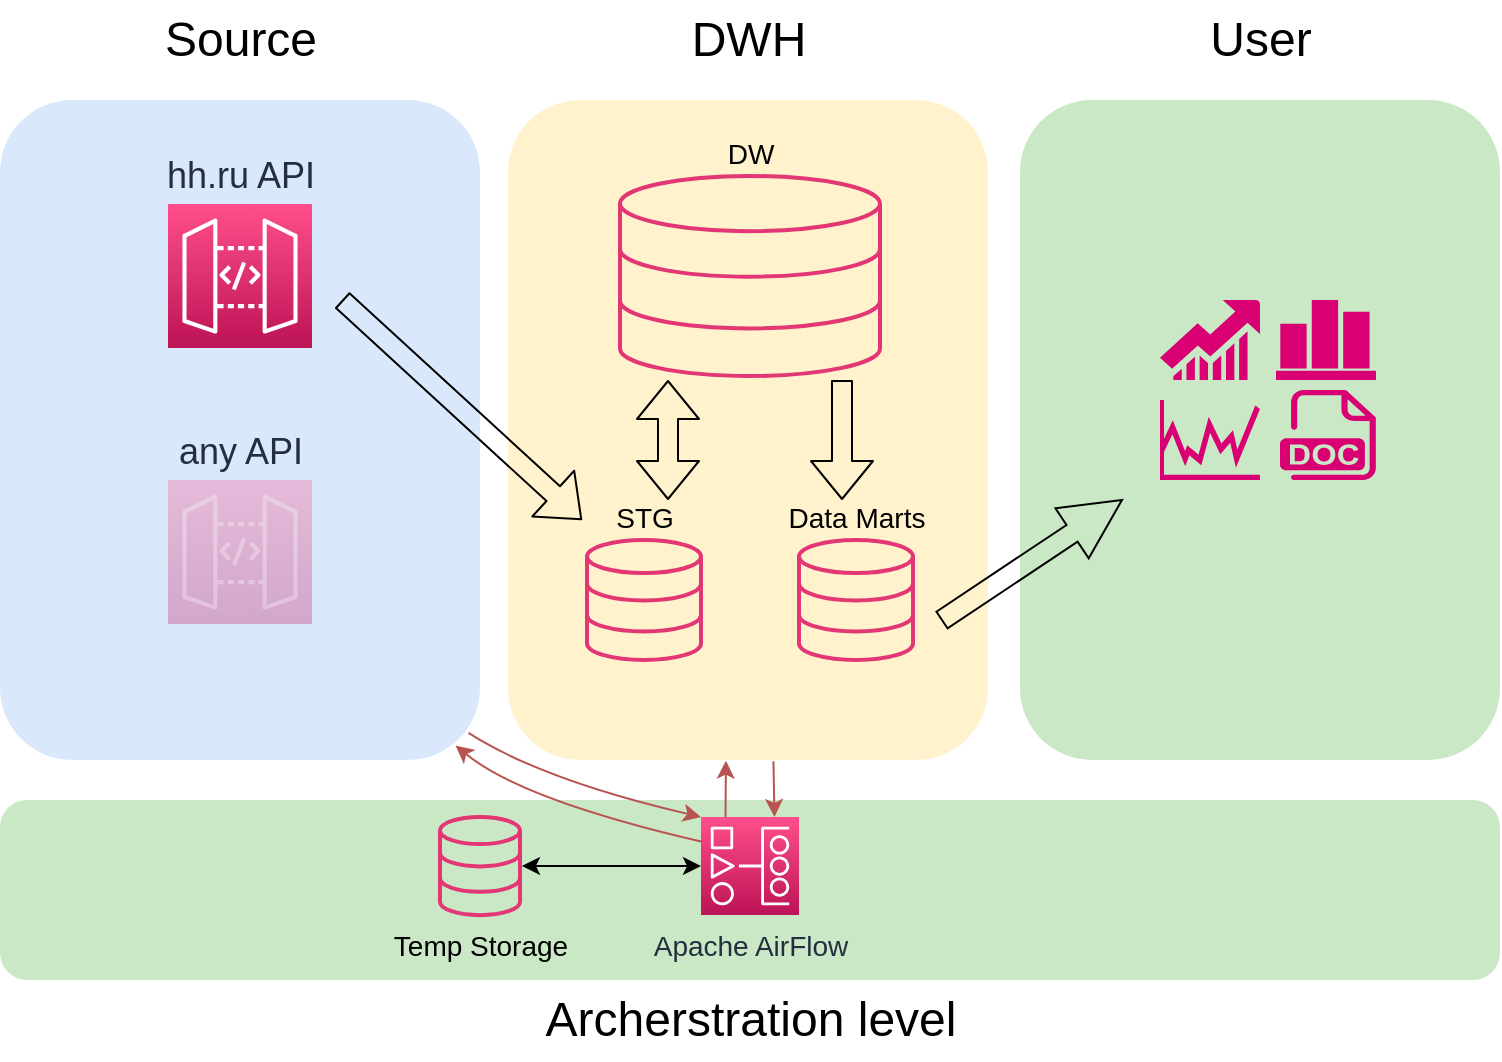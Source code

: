 <mxfile version="20.7.4" type="device"><diagram id="MYjI8Q4tKiEkiY0ICuil" name="Страница 1"><mxGraphModel dx="1050" dy="669" grid="1" gridSize="10" guides="1" tooltips="1" connect="1" arrows="1" fold="1" page="1" pageScale="1" pageWidth="827" pageHeight="583" math="0" shadow="0"><root><mxCell id="0"/><mxCell id="1" parent="0"/><mxCell id="tGnO92tWX9Xr7icF5u_X-4" value="" style="edgeStyle=orthogonalEdgeStyle;rounded=0;orthogonalLoop=1;jettySize=auto;html=1;strokeColor=none;" edge="1" parent="1" source="tGnO92tWX9Xr7icF5u_X-1" target="tGnO92tWX9Xr7icF5u_X-3"><mxGeometry relative="1" as="geometry"/></mxCell><mxCell id="tGnO92tWX9Xr7icF5u_X-1" value="" style="rounded=1;whiteSpace=wrap;html=1;strokeColor=none;fillColor=#dae8fc;" vertex="1" parent="1"><mxGeometry x="39" y="90" width="240" height="330" as="geometry"/></mxCell><mxCell id="tGnO92tWX9Xr7icF5u_X-6" value="" style="edgeStyle=orthogonalEdgeStyle;rounded=0;orthogonalLoop=1;jettySize=auto;html=1;strokeColor=none;" edge="1" parent="1" source="tGnO92tWX9Xr7icF5u_X-3" target="tGnO92tWX9Xr7icF5u_X-5"><mxGeometry relative="1" as="geometry"/></mxCell><mxCell id="tGnO92tWX9Xr7icF5u_X-3" value="" style="rounded=1;whiteSpace=wrap;html=1;strokeColor=none;fillColor=#fff2cc;" vertex="1" parent="1"><mxGeometry x="293" y="90" width="240" height="330" as="geometry"/></mxCell><mxCell id="tGnO92tWX9Xr7icF5u_X-5" value="" style="rounded=1;whiteSpace=wrap;html=1;strokeColor=none;fillColor=#CAE8C5;" vertex="1" parent="1"><mxGeometry x="549" y="90" width="240" height="330" as="geometry"/></mxCell><mxCell id="tGnO92tWX9Xr7icF5u_X-7" value="&lt;font style=&quot;font-size: 24px;&quot;&gt;Source&lt;/font&gt;" style="text;html=1;align=center;verticalAlign=middle;resizable=0;points=[];autosize=1;strokeColor=none;fillColor=none;" vertex="1" parent="1"><mxGeometry x="109" y="40" width="100" height="40" as="geometry"/></mxCell><mxCell id="tGnO92tWX9Xr7icF5u_X-9" value="DWH" style="text;html=1;align=center;verticalAlign=middle;resizable=0;points=[];autosize=1;strokeColor=none;fillColor=none;fontSize=24;" vertex="1" parent="1"><mxGeometry x="373" y="40" width="80" height="40" as="geometry"/></mxCell><mxCell id="tGnO92tWX9Xr7icF5u_X-10" value="User" style="text;html=1;align=center;verticalAlign=middle;resizable=0;points=[];autosize=1;strokeColor=none;fillColor=none;fontSize=24;" vertex="1" parent="1"><mxGeometry x="634" y="40" width="70" height="40" as="geometry"/></mxCell><mxCell id="tGnO92tWX9Xr7icF5u_X-13" value="&lt;font style=&quot;font-size: 18px;&quot;&gt;hh.ru API&lt;/font&gt;" style="sketch=0;points=[[0,0,0],[0.25,0,0],[0.5,0,0],[0.75,0,0],[1,0,0],[0,1,0],[0.25,1,0],[0.5,1,0],[0.75,1,0],[1,1,0],[0,0.25,0],[0,0.5,0],[0,0.75,0],[1,0.25,0],[1,0.5,0],[1,0.75,0]];outlineConnect=0;fontColor=#232F3E;gradientColor=#FF4F8B;gradientDirection=north;fillColor=#BC1356;strokeColor=#ffffff;dashed=0;verticalLabelPosition=top;verticalAlign=bottom;align=center;html=1;fontSize=12;fontStyle=0;aspect=fixed;shape=mxgraph.aws4.resourceIcon;resIcon=mxgraph.aws4.api_gateway;rounded=1;labelPosition=center;" vertex="1" parent="1"><mxGeometry x="123" y="142" width="72" height="72" as="geometry"/></mxCell><mxCell id="tGnO92tWX9Xr7icF5u_X-14" style="edgeStyle=orthogonalEdgeStyle;rounded=0;orthogonalLoop=1;jettySize=auto;html=1;exitX=0.5;exitY=1;exitDx=0;exitDy=0;fontSize=18;" edge="1" parent="1" source="tGnO92tWX9Xr7icF5u_X-1" target="tGnO92tWX9Xr7icF5u_X-1"><mxGeometry relative="1" as="geometry"/></mxCell><mxCell id="tGnO92tWX9Xr7icF5u_X-15" value="" style="rounded=1;whiteSpace=wrap;html=1;fontSize=18;fillColor=#CAE8C5;strokeColor=none;" vertex="1" parent="1"><mxGeometry x="39" y="440" width="750" height="90" as="geometry"/></mxCell><mxCell id="tGnO92tWX9Xr7icF5u_X-16" value="&lt;font style=&quot;font-size: 24px;&quot;&gt;Archerstration level&lt;/font&gt;" style="text;html=1;align=center;verticalAlign=middle;resizable=0;points=[];autosize=1;strokeColor=none;fillColor=none;fontSize=18;" vertex="1" parent="1"><mxGeometry x="299" y="530" width="230" height="40" as="geometry"/></mxCell><mxCell id="tGnO92tWX9Xr7icF5u_X-17" value="&lt;font style=&quot;font-size: 14px;&quot;&gt;Apache AirFlow&lt;/font&gt;" style="sketch=0;points=[[0,0,0],[0.25,0,0],[0.5,0,0],[0.75,0,0],[1,0,0],[0,1,0],[0.25,1,0],[0.5,1,0],[0.75,1,0],[1,1,0],[0,0.25,0],[0,0.5,0],[0,0.75,0],[1,0.25,0],[1,0.5,0],[1,0.75,0]];outlineConnect=0;fontColor=#232F3E;gradientColor=#FF4F8B;gradientDirection=north;fillColor=#BC1356;strokeColor=#ffffff;dashed=0;verticalLabelPosition=bottom;verticalAlign=top;align=center;html=1;fontSize=12;fontStyle=0;aspect=fixed;shape=mxgraph.aws4.resourceIcon;resIcon=mxgraph.aws4.managed_workflows_for_apache_airflow;rounded=1;" vertex="1" parent="1"><mxGeometry x="389.5" y="448.5" width="49" height="49" as="geometry"/></mxCell><mxCell id="tGnO92tWX9Xr7icF5u_X-18" value="Temp Storage" style="html=1;verticalLabelPosition=bottom;align=center;labelBackgroundColor=none;verticalAlign=top;strokeWidth=2;strokeColor=#e33675;shadow=0;dashed=0;shape=mxgraph.ios7.icons.data;rounded=1;fontSize=14;fillColor=#CAE8C5;" vertex="1" parent="1"><mxGeometry x="259" y="448.5" width="40" height="49.1" as="geometry"/></mxCell><mxCell id="tGnO92tWX9Xr7icF5u_X-19" value="" style="endArrow=classic;startArrow=classic;html=1;rounded=0;fontSize=14;entryX=0;entryY=0.5;entryDx=0;entryDy=0;entryPerimeter=0;" edge="1" parent="1" target="tGnO92tWX9Xr7icF5u_X-17"><mxGeometry width="50" height="50" relative="1" as="geometry"><mxPoint x="300" y="473" as="sourcePoint"/><mxPoint x="470" y="280" as="targetPoint"/></mxGeometry></mxCell><mxCell id="tGnO92tWX9Xr7icF5u_X-20" value="" style="endArrow=classic;html=1;fontSize=14;curved=1;fillColor=#f8cecc;strokeColor=#b85450;exitX=0;exitY=0.25;exitDx=0;exitDy=0;exitPerimeter=0;entryX=0.949;entryY=0.978;entryDx=0;entryDy=0;entryPerimeter=0;" edge="1" parent="1" source="tGnO92tWX9Xr7icF5u_X-17" target="tGnO92tWX9Xr7icF5u_X-1"><mxGeometry width="50" height="50" relative="1" as="geometry"><mxPoint x="390" y="450" as="sourcePoint"/><mxPoint x="470" y="280" as="targetPoint"/><Array as="points"><mxPoint x="300" y="440"/></Array></mxGeometry></mxCell><mxCell id="tGnO92tWX9Xr7icF5u_X-21" value="" style="endArrow=classic;html=1;fontSize=14;curved=1;entryX=0;entryY=0;entryDx=0;entryDy=0;entryPerimeter=0;fillColor=#f8cecc;strokeColor=#b85450;exitX=0.976;exitY=0.959;exitDx=0;exitDy=0;exitPerimeter=0;" edge="1" parent="1" source="tGnO92tWX9Xr7icF5u_X-1" target="tGnO92tWX9Xr7icF5u_X-17"><mxGeometry width="50" height="50" relative="1" as="geometry"><mxPoint x="160" y="230" as="sourcePoint"/><mxPoint x="470" y="280" as="targetPoint"/><Array as="points"><mxPoint x="310" y="430"/></Array></mxGeometry></mxCell><mxCell id="tGnO92tWX9Xr7icF5u_X-23" value="STG" style="html=1;verticalLabelPosition=top;align=center;labelBackgroundColor=none;verticalAlign=bottom;strokeWidth=2;strokeColor=#e33675;shadow=0;dashed=0;shape=mxgraph.ios7.icons.data;rounded=1;fontSize=14;fillColor=none;labelPosition=center;" vertex="1" parent="1"><mxGeometry x="332.5" y="310" width="57" height="60" as="geometry"/></mxCell><mxCell id="tGnO92tWX9Xr7icF5u_X-24" value="Data Marts" style="html=1;verticalLabelPosition=top;align=center;labelBackgroundColor=none;verticalAlign=bottom;strokeWidth=2;strokeColor=#e33675;shadow=0;dashed=0;shape=mxgraph.ios7.icons.data;rounded=1;fontSize=14;fillColor=none;labelPosition=center;" vertex="1" parent="1"><mxGeometry x="438.5" y="310" width="57" height="60" as="geometry"/></mxCell><mxCell id="tGnO92tWX9Xr7icF5u_X-25" value="DW" style="html=1;verticalLabelPosition=top;align=center;labelBackgroundColor=none;verticalAlign=bottom;strokeWidth=2;strokeColor=#e33675;shadow=0;dashed=0;shape=mxgraph.ios7.icons.data;rounded=1;fontSize=14;fillColor=none;labelPosition=center;" vertex="1" parent="1"><mxGeometry x="349" y="128" width="130" height="100" as="geometry"/></mxCell><mxCell id="tGnO92tWX9Xr7icF5u_X-26" value="" style="shape=flexArrow;endArrow=classic;html=1;fontSize=11;curved=1;" edge="1" parent="1"><mxGeometry width="50" height="50" relative="1" as="geometry"><mxPoint x="460" y="230" as="sourcePoint"/><mxPoint x="460" y="290" as="targetPoint"/></mxGeometry></mxCell><mxCell id="tGnO92tWX9Xr7icF5u_X-27" value="" style="shape=flexArrow;endArrow=classic;startArrow=classic;html=1;fontSize=11;curved=1;" edge="1" parent="1"><mxGeometry width="100" height="100" relative="1" as="geometry"><mxPoint x="373" y="290" as="sourcePoint"/><mxPoint x="373" y="230" as="targetPoint"/></mxGeometry></mxCell><mxCell id="tGnO92tWX9Xr7icF5u_X-28" value="" style="verticalLabelPosition=bottom;sketch=0;html=1;fillColor=#d80073;strokeColor=#A50040;verticalAlign=top;pointerEvents=1;align=center;shape=mxgraph.cisco_safe.business_icons.icon10;rounded=1;labelBackgroundColor=none;fontSize=11;fontColor=#ffffff;" vertex="1" parent="1"><mxGeometry x="619" y="190" width="50" height="40" as="geometry"/></mxCell><mxCell id="tGnO92tWX9Xr7icF5u_X-29" value="" style="verticalLabelPosition=bottom;sketch=0;html=1;fillColor=#d80073;strokeColor=default;verticalAlign=top;pointerEvents=1;align=center;shape=mxgraph.cisco_safe.business_icons.icon16;rounded=1;labelBackgroundColor=none;fontSize=11;fontColor=#ffffff;" vertex="1" parent="1"><mxGeometry x="677" y="190" width="50" height="40" as="geometry"/></mxCell><mxCell id="tGnO92tWX9Xr7icF5u_X-30" value="" style="verticalLabelPosition=bottom;sketch=0;html=1;fillColor=#d80073;strokeColor=#A50040;verticalAlign=top;pointerEvents=1;align=center;shape=mxgraph.cisco_safe.business_icons.icon24;rounded=1;labelBackgroundColor=none;fontSize=11;fontColor=#ffffff;" vertex="1" parent="1"><mxGeometry x="619" y="240" width="50" height="40" as="geometry"/></mxCell><mxCell id="tGnO92tWX9Xr7icF5u_X-31" value="" style="verticalLabelPosition=bottom;sketch=0;html=1;fillColor=#d80073;strokeColor=#A50040;verticalAlign=top;pointerEvents=1;align=center;shape=mxgraph.cisco_safe.business_icons.icon3;rounded=1;labelBackgroundColor=none;fontSize=11;fontColor=#ffffff;" vertex="1" parent="1"><mxGeometry x="679" y="235" width="48" height="45" as="geometry"/></mxCell><mxCell id="tGnO92tWX9Xr7icF5u_X-32" value="" style="endArrow=classic;html=1;fontSize=11;fontColor=#cae8c5;curved=1;exitX=0.25;exitY=0;exitDx=0;exitDy=0;exitPerimeter=0;entryX=0.454;entryY=1.001;entryDx=0;entryDy=0;entryPerimeter=0;fillColor=#f8cecc;strokeColor=#b85450;" edge="1" parent="1" source="tGnO92tWX9Xr7icF5u_X-17" target="tGnO92tWX9Xr7icF5u_X-3"><mxGeometry width="50" height="50" relative="1" as="geometry"><mxPoint x="410" y="330" as="sourcePoint"/><mxPoint x="460" y="280" as="targetPoint"/></mxGeometry></mxCell><mxCell id="tGnO92tWX9Xr7icF5u_X-33" value="" style="endArrow=classic;html=1;fontSize=11;fontColor=#cae8c5;curved=1;exitX=0.553;exitY=1.002;exitDx=0;exitDy=0;exitPerimeter=0;entryX=0.75;entryY=0;entryDx=0;entryDy=0;entryPerimeter=0;fillColor=#f8cecc;strokeColor=#b85450;" edge="1" parent="1" source="tGnO92tWX9Xr7icF5u_X-3" target="tGnO92tWX9Xr7icF5u_X-17"><mxGeometry width="50" height="50" relative="1" as="geometry"><mxPoint x="410" y="440" as="sourcePoint"/><mxPoint x="460" y="390" as="targetPoint"/></mxGeometry></mxCell><mxCell id="tGnO92tWX9Xr7icF5u_X-34" value="&lt;font style=&quot;font-size: 18px;&quot;&gt;any API&lt;/font&gt;" style="sketch=0;points=[[0,0,0],[0.25,0,0],[0.5,0,0],[0.75,0,0],[1,0,0],[0,1,0],[0.25,1,0],[0.5,1,0],[0.75,1,0],[1,1,0],[0,0.25,0],[0,0.5,0],[0,0.75,0],[1,0.25,0],[1,0.5,0],[1,0.75,0]];outlineConnect=0;fontColor=#232F3E;gradientColor=#FF4F8B;gradientDirection=north;fillColor=#BC1356;strokeColor=#ffffff;dashed=0;verticalLabelPosition=top;verticalAlign=bottom;align=center;html=1;fontSize=12;fontStyle=0;aspect=fixed;shape=mxgraph.aws4.resourceIcon;resIcon=mxgraph.aws4.api_gateway;rounded=1;labelPosition=center;opacity=30;" vertex="1" parent="1"><mxGeometry x="123" y="280" width="72" height="72" as="geometry"/></mxCell><mxCell id="tGnO92tWX9Xr7icF5u_X-36" value="" style="shape=arrow;endArrow=classic;html=1;fontSize=11;fontColor=#cae8c5;curved=1;fillColor=none;" edge="1" parent="1"><mxGeometry width="50" height="50" relative="1" as="geometry"><mxPoint x="510" y="350" as="sourcePoint"/><mxPoint x="600" y="290" as="targetPoint"/><Array as="points"><mxPoint x="620" y="340"/></Array></mxGeometry></mxCell><mxCell id="tGnO92tWX9Xr7icF5u_X-38" value="" style="shape=flexArrow;endArrow=classic;html=1;fontSize=11;fontColor=#cae8c5;fillColor=none;curved=1;" edge="1" parent="1"><mxGeometry width="50" height="50" relative="1" as="geometry"><mxPoint x="210" y="190" as="sourcePoint"/><mxPoint x="330" y="300" as="targetPoint"/></mxGeometry></mxCell></root></mxGraphModel></diagram></mxfile>
